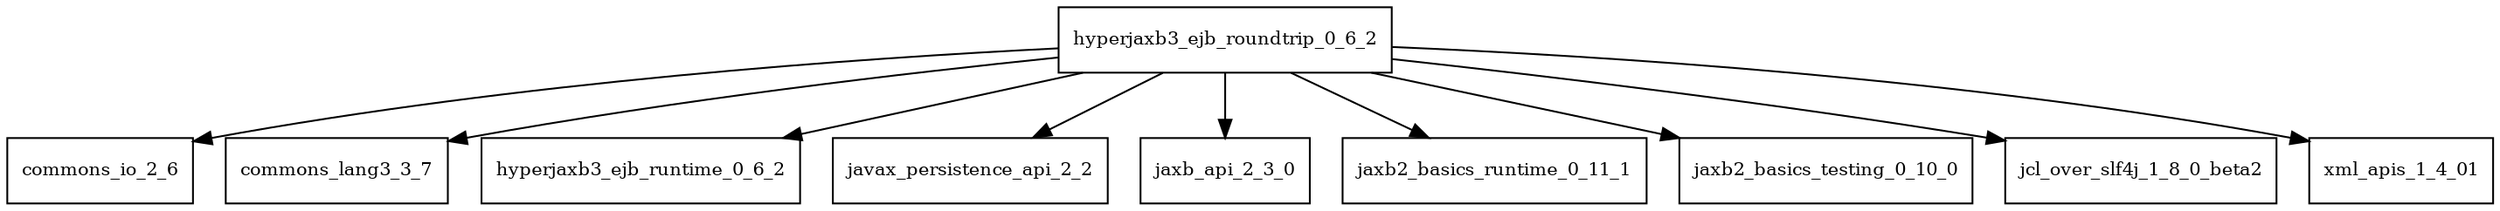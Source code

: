 digraph hyperjaxb3_ejb_roundtrip_0_6_2_dependencies {
  node [shape = box, fontsize=10.0];
  hyperjaxb3_ejb_roundtrip_0_6_2 -> commons_io_2_6;
  hyperjaxb3_ejb_roundtrip_0_6_2 -> commons_lang3_3_7;
  hyperjaxb3_ejb_roundtrip_0_6_2 -> hyperjaxb3_ejb_runtime_0_6_2;
  hyperjaxb3_ejb_roundtrip_0_6_2 -> javax_persistence_api_2_2;
  hyperjaxb3_ejb_roundtrip_0_6_2 -> jaxb_api_2_3_0;
  hyperjaxb3_ejb_roundtrip_0_6_2 -> jaxb2_basics_runtime_0_11_1;
  hyperjaxb3_ejb_roundtrip_0_6_2 -> jaxb2_basics_testing_0_10_0;
  hyperjaxb3_ejb_roundtrip_0_6_2 -> jcl_over_slf4j_1_8_0_beta2;
  hyperjaxb3_ejb_roundtrip_0_6_2 -> xml_apis_1_4_01;
}
